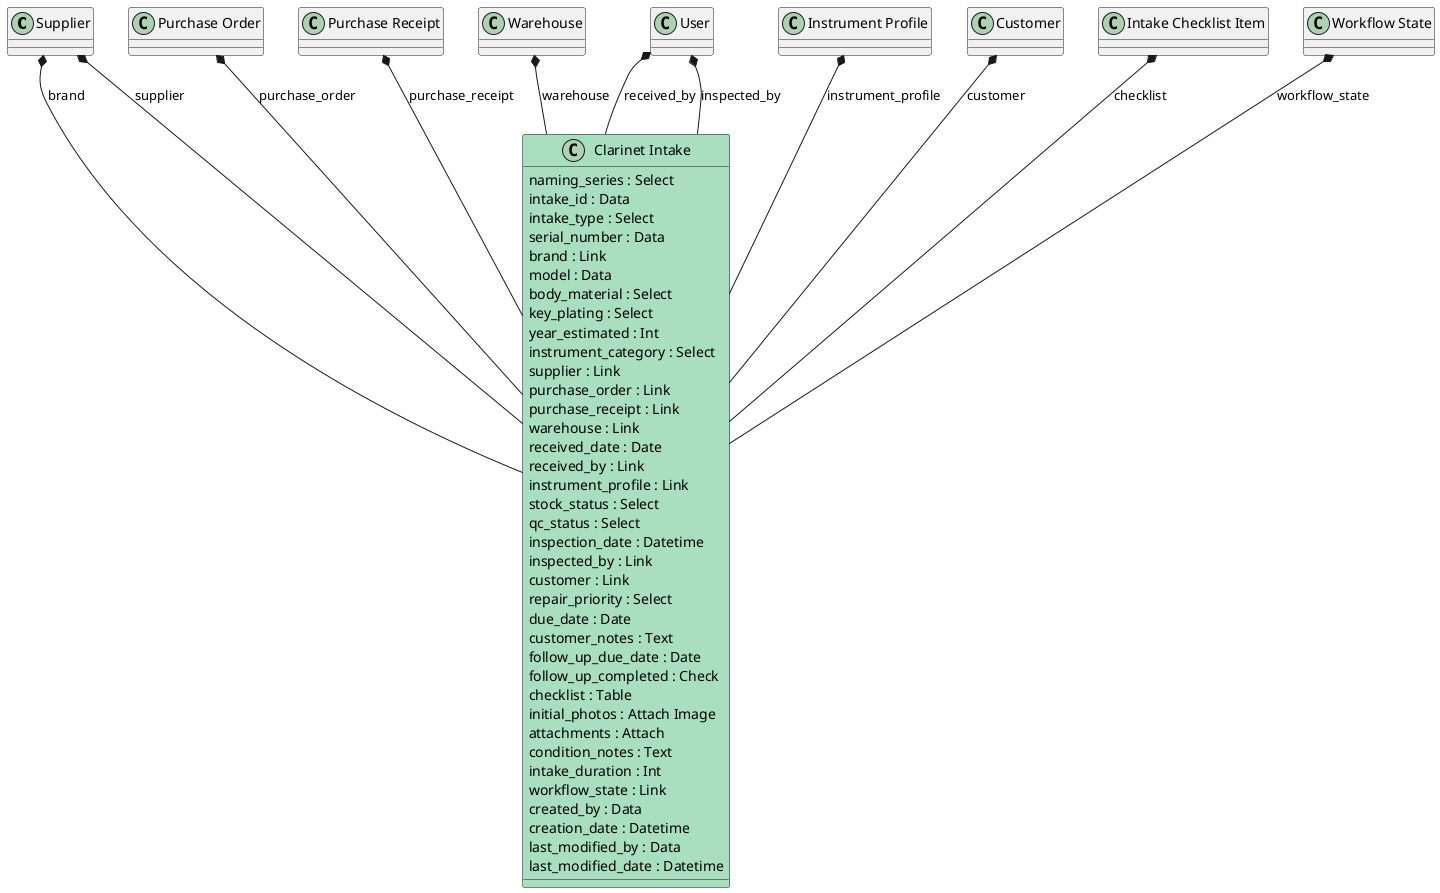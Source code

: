 @startuml
"Supplier" *-- "Clarinet Intake" : brand
"Supplier" *-- "Clarinet Intake" : supplier
"Purchase Order" *-- "Clarinet Intake" : purchase_order
"Purchase Receipt" *-- "Clarinet Intake" : purchase_receipt
"Warehouse" *-- "Clarinet Intake" : warehouse
"User" *-- "Clarinet Intake" : received_by
"Instrument Profile" *-- "Clarinet Intake" : instrument_profile
"User" *-- "Clarinet Intake" : inspected_by
"Customer" *-- "Clarinet Intake" : customer
"Intake Checklist Item" *-- "Clarinet Intake" : checklist
"Workflow State" *-- "Clarinet Intake" : workflow_state
class "Clarinet Intake" #A9DFBF {
  naming_series : Select
  intake_id : Data
  intake_type : Select
  serial_number : Data
  brand : Link
  model : Data
  body_material : Select
  key_plating : Select
  year_estimated : Int
  instrument_category : Select
  supplier : Link
  purchase_order : Link
  purchase_receipt : Link
  warehouse : Link
  received_date : Date
  received_by : Link
  instrument_profile : Link
  stock_status : Select
  qc_status : Select
  inspection_date : Datetime
  inspected_by : Link
  customer : Link
  repair_priority : Select
  due_date : Date
  customer_notes : Text
  follow_up_due_date : Date
  follow_up_completed : Check
  checklist : Table
  initial_photos : Attach Image
  attachments : Attach
  condition_notes : Text
  intake_duration : Int
  workflow_state : Link
  created_by : Data
  creation_date : Datetime
  last_modified_by : Data
  last_modified_date : Datetime
}
@enduml